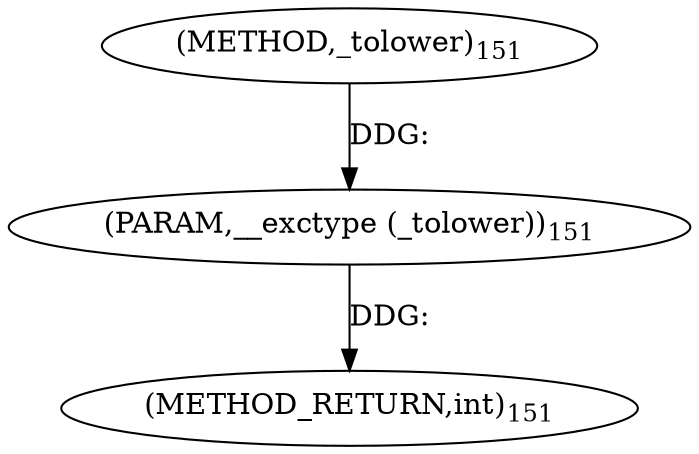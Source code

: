 digraph "_tolower" {  
"2999" [label = <(METHOD,_tolower)<SUB>151</SUB>> ]
"3001" [label = <(METHOD_RETURN,int)<SUB>151</SUB>> ]
"3000" [label = <(PARAM,__exctype (_tolower))<SUB>151</SUB>> ]
  "3000" -> "3001"  [ label = "DDG: "] 
  "2999" -> "3000"  [ label = "DDG: "] 
}
